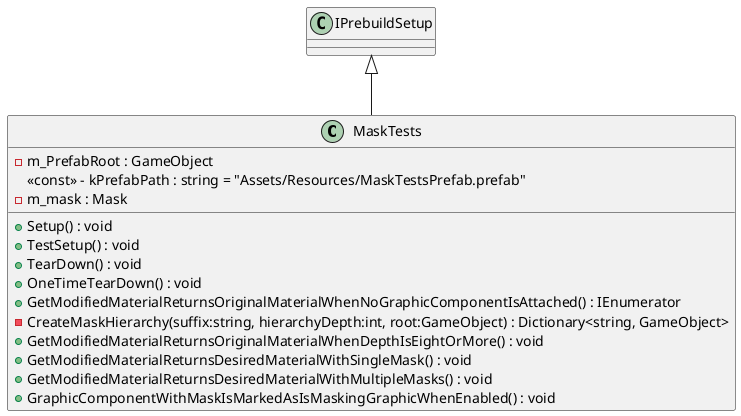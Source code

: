 @startuml
class MaskTests {
    - m_PrefabRoot : GameObject
    <<const>> - kPrefabPath : string = "Assets/Resources/MaskTestsPrefab.prefab"
    - m_mask : Mask
    + Setup() : void
    + TestSetup() : void
    + TearDown() : void
    + OneTimeTearDown() : void
    + GetModifiedMaterialReturnsOriginalMaterialWhenNoGraphicComponentIsAttached() : IEnumerator
    - CreateMaskHierarchy(suffix:string, hierarchyDepth:int, root:GameObject) : Dictionary<string, GameObject>
    + GetModifiedMaterialReturnsOriginalMaterialWhenDepthIsEightOrMore() : void
    + GetModifiedMaterialReturnsDesiredMaterialWithSingleMask() : void
    + GetModifiedMaterialReturnsDesiredMaterialWithMultipleMasks() : void
    + GraphicComponentWithMaskIsMarkedAsIsMaskingGraphicWhenEnabled() : void
}
IPrebuildSetup <|-- MaskTests
@enduml
